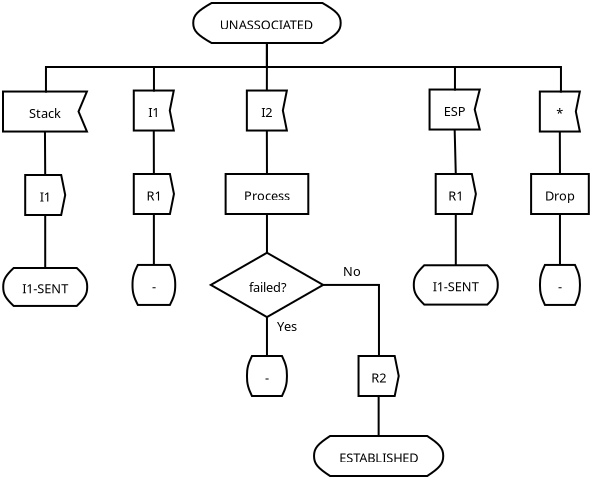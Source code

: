 <?xml version="1.0" encoding="UTF-8"?>
<dia:diagram xmlns:dia="http://www.lysator.liu.se/~alla/dia/"><dia:layer name="Background" visible="true"><dia:object type="SDL - State" version="0" id="O0"><dia:attribute name="obj_pos"><dia:point val="17.021,-14.325"/></dia:attribute><dia:attribute name="obj_bb"><dia:rectangle val="16.971,-14.375;24.329,-12.275"/></dia:attribute><dia:attribute name="elem_corner"><dia:point val="17.021,-14.325"/></dia:attribute><dia:attribute name="elem_width"><dia:real val="7.258"/></dia:attribute><dia:attribute name="elem_height"><dia:real val="2"/></dia:attribute><dia:attribute name="show_background"><dia:boolean val="true"/></dia:attribute><dia:attribute name="flip_horizontal"><dia:boolean val="true"/></dia:attribute><dia:attribute name="flip_vertical"><dia:boolean val="true"/></dia:attribute><dia:attribute name="padding"><dia:real val="0.354"/></dia:attribute><dia:attribute name="text"><dia:composite type="text"><dia:attribute name="string"><dia:string>#UNASSOCIATED#</dia:string></dia:attribute><dia:attribute name="font"><dia:font family="sans" style="0" name="Courier"/></dia:attribute><dia:attribute name="height"><dia:real val="0.8"/></dia:attribute><dia:attribute name="pos"><dia:point val="20.65,-13.075"/></dia:attribute><dia:attribute name="color"><dia:color val="#000000"/></dia:attribute><dia:attribute name="alignment"><dia:enum val="1"/></dia:attribute></dia:composite></dia:attribute></dia:object><dia:object type="SDL - Receive" version="0" id="O1"><dia:attribute name="obj_pos"><dia:point val="13.991,-9.95"/></dia:attribute><dia:attribute name="obj_bb"><dia:rectangle val="13.941,-10;16.052,-7.9"/></dia:attribute><dia:attribute name="elem_corner"><dia:point val="13.991,-9.95"/></dia:attribute><dia:attribute name="elem_width"><dia:real val="2"/></dia:attribute><dia:attribute name="elem_height"><dia:real val="2"/></dia:attribute><dia:attribute name="show_background"><dia:boolean val="true"/></dia:attribute><dia:attribute name="flip_horizontal"><dia:boolean val="false"/></dia:attribute><dia:attribute name="flip_vertical"><dia:boolean val="false"/></dia:attribute><dia:attribute name="padding"><dia:real val="0.354"/></dia:attribute><dia:attribute name="text"><dia:composite type="text"><dia:attribute name="string"><dia:string>#I1#</dia:string></dia:attribute><dia:attribute name="font"><dia:font family="sans" style="0" name="Courier"/></dia:attribute><dia:attribute name="height"><dia:real val="0.8"/></dia:attribute><dia:attribute name="pos"><dia:point val="14.991,-8.7"/></dia:attribute><dia:attribute name="color"><dia:color val="#000000"/></dia:attribute><dia:attribute name="alignment"><dia:enum val="1"/></dia:attribute></dia:composite></dia:attribute></dia:object><dia:object type="SDL - Receive" version="0" id="O2"><dia:attribute name="obj_pos"><dia:point val="19.645,-9.95"/></dia:attribute><dia:attribute name="obj_bb"><dia:rectangle val="19.595,-10;21.706,-7.9"/></dia:attribute><dia:attribute name="elem_corner"><dia:point val="19.645,-9.95"/></dia:attribute><dia:attribute name="elem_width"><dia:real val="2"/></dia:attribute><dia:attribute name="elem_height"><dia:real val="2"/></dia:attribute><dia:attribute name="show_background"><dia:boolean val="true"/></dia:attribute><dia:attribute name="flip_horizontal"><dia:boolean val="false"/></dia:attribute><dia:attribute name="flip_vertical"><dia:boolean val="false"/></dia:attribute><dia:attribute name="padding"><dia:real val="0.354"/></dia:attribute><dia:attribute name="text"><dia:composite type="text"><dia:attribute name="string"><dia:string>#I2#</dia:string></dia:attribute><dia:attribute name="font"><dia:font family="sans" style="0" name="Courier"/></dia:attribute><dia:attribute name="height"><dia:real val="0.8"/></dia:attribute><dia:attribute name="pos"><dia:point val="20.645,-8.7"/></dia:attribute><dia:attribute name="color"><dia:color val="#000000"/></dia:attribute><dia:attribute name="alignment"><dia:enum val="1"/></dia:attribute></dia:composite></dia:attribute></dia:object><dia:object type="SDL - Receive" version="0" id="O3"><dia:attribute name="obj_pos"><dia:point val="28.78,-10"/></dia:attribute><dia:attribute name="obj_bb"><dia:rectangle val="28.73,-10.05;31.353,-7.95"/></dia:attribute><dia:attribute name="elem_corner"><dia:point val="28.78,-10"/></dia:attribute><dia:attribute name="elem_width"><dia:real val="2.509"/></dia:attribute><dia:attribute name="elem_height"><dia:real val="2"/></dia:attribute><dia:attribute name="show_background"><dia:boolean val="true"/></dia:attribute><dia:attribute name="flip_horizontal"><dia:boolean val="false"/></dia:attribute><dia:attribute name="flip_vertical"><dia:boolean val="false"/></dia:attribute><dia:attribute name="padding"><dia:real val="0.354"/></dia:attribute><dia:attribute name="text"><dia:composite type="text"><dia:attribute name="string"><dia:string>#ESP#</dia:string></dia:attribute><dia:attribute name="font"><dia:font family="sans" style="0" name="Courier"/></dia:attribute><dia:attribute name="height"><dia:real val="0.8"/></dia:attribute><dia:attribute name="pos"><dia:point val="30.035,-8.75"/></dia:attribute><dia:attribute name="color"><dia:color val="#000000"/></dia:attribute><dia:attribute name="alignment"><dia:enum val="1"/></dia:attribute></dia:composite></dia:attribute></dia:object><dia:object type="SDL - Receive" version="0" id="O4"><dia:attribute name="obj_pos"><dia:point val="34.294,-9.9"/></dia:attribute><dia:attribute name="obj_bb"><dia:rectangle val="34.245,-9.95;36.355,-7.85"/></dia:attribute><dia:attribute name="elem_corner"><dia:point val="34.294,-9.9"/></dia:attribute><dia:attribute name="elem_width"><dia:real val="2"/></dia:attribute><dia:attribute name="elem_height"><dia:real val="2"/></dia:attribute><dia:attribute name="show_background"><dia:boolean val="true"/></dia:attribute><dia:attribute name="flip_horizontal"><dia:boolean val="false"/></dia:attribute><dia:attribute name="flip_vertical"><dia:boolean val="false"/></dia:attribute><dia:attribute name="padding"><dia:real val="0.354"/></dia:attribute><dia:attribute name="text"><dia:composite type="text"><dia:attribute name="string"><dia:string>#*#</dia:string></dia:attribute><dia:attribute name="font"><dia:font family="sans" style="0" name="Courier"/></dia:attribute><dia:attribute name="height"><dia:real val="0.8"/></dia:attribute><dia:attribute name="pos"><dia:point val="35.294,-8.65"/></dia:attribute><dia:attribute name="color"><dia:color val="#000000"/></dia:attribute><dia:attribute name="alignment"><dia:enum val="1"/></dia:attribute></dia:composite></dia:attribute></dia:object><dia:object type="SDL - Receive" version="0" id="O5"><dia:attribute name="obj_pos"><dia:point val="7.452,-9.9"/></dia:attribute><dia:attribute name="obj_bb"><dia:rectangle val="7.402,-9.95;11.723,-7.85"/></dia:attribute><dia:attribute name="elem_corner"><dia:point val="7.452,-9.9"/></dia:attribute><dia:attribute name="elem_width"><dia:real val="4.196"/></dia:attribute><dia:attribute name="elem_height"><dia:real val="2"/></dia:attribute><dia:attribute name="show_background"><dia:boolean val="true"/></dia:attribute><dia:attribute name="flip_horizontal"><dia:boolean val="false"/></dia:attribute><dia:attribute name="flip_vertical"><dia:boolean val="false"/></dia:attribute><dia:attribute name="padding"><dia:real val="0.354"/></dia:attribute><dia:attribute name="text"><dia:composite type="text"><dia:attribute name="string"><dia:string>#Stack#</dia:string></dia:attribute><dia:attribute name="font"><dia:font family="sans" style="0" name="Courier"/></dia:attribute><dia:attribute name="height"><dia:real val="0.8"/></dia:attribute><dia:attribute name="pos"><dia:point val="9.55,-8.65"/></dia:attribute><dia:attribute name="color"><dia:color val="#000000"/></dia:attribute><dia:attribute name="alignment"><dia:enum val="1"/></dia:attribute></dia:composite></dia:attribute></dia:object><dia:object type="SDL - Send" version="0" id="O6"><dia:attribute name="obj_pos"><dia:point val="8.562,-5.725"/></dia:attribute><dia:attribute name="obj_bb"><dia:rectangle val="8.512,-5.775;10.613,-3.675"/></dia:attribute><dia:attribute name="elem_corner"><dia:point val="8.562,-5.725"/></dia:attribute><dia:attribute name="elem_width"><dia:real val="2"/></dia:attribute><dia:attribute name="elem_height"><dia:real val="2"/></dia:attribute><dia:attribute name="show_background"><dia:boolean val="true"/></dia:attribute><dia:attribute name="flip_horizontal"><dia:boolean val="false"/></dia:attribute><dia:attribute name="flip_vertical"><dia:boolean val="false"/></dia:attribute><dia:attribute name="padding"><dia:real val="0.354"/></dia:attribute><dia:attribute name="text"><dia:composite type="text"><dia:attribute name="string"><dia:string>#I1#</dia:string></dia:attribute><dia:attribute name="font"><dia:font family="sans" style="0" name="Courier"/></dia:attribute><dia:attribute name="height"><dia:real val="0.8"/></dia:attribute><dia:attribute name="pos"><dia:point val="9.562,-4.475"/></dia:attribute><dia:attribute name="color"><dia:color val="#000000"/></dia:attribute><dia:attribute name="alignment"><dia:enum val="1"/></dia:attribute></dia:composite></dia:attribute></dia:object><dia:object type="SDL - State" version="0" id="O7"><dia:attribute name="obj_pos"><dia:point val="7.463,-1.075"/></dia:attribute><dia:attribute name="obj_bb"><dia:rectangle val="7.413,-1.125;11.712,0.871"/></dia:attribute><dia:attribute name="elem_corner"><dia:point val="7.463,-1.075"/></dia:attribute><dia:attribute name="elem_width"><dia:real val="4.199"/></dia:attribute><dia:attribute name="elem_height"><dia:real val="1.896"/></dia:attribute><dia:attribute name="show_background"><dia:boolean val="true"/></dia:attribute><dia:attribute name="flip_horizontal"><dia:boolean val="false"/></dia:attribute><dia:attribute name="flip_vertical"><dia:boolean val="false"/></dia:attribute><dia:attribute name="padding"><dia:real val="0.354"/></dia:attribute><dia:attribute name="text"><dia:composite type="text"><dia:attribute name="string"><dia:string>#I1-SENT#</dia:string></dia:attribute><dia:attribute name="font"><dia:font family="sans" style="0" name="Courier"/></dia:attribute><dia:attribute name="height"><dia:real val="0.8"/></dia:attribute><dia:attribute name="pos"><dia:point val="9.563,0.123"/></dia:attribute><dia:attribute name="color"><dia:color val="#000000"/></dia:attribute><dia:attribute name="alignment"><dia:enum val="1"/></dia:attribute></dia:composite></dia:attribute></dia:object><dia:object type="SDL - Task" version="0" id="O8"><dia:attribute name="obj_pos"><dia:point val="18.583,-5.775"/></dia:attribute><dia:attribute name="obj_bb"><dia:rectangle val="18.533,-5.825;22.767,-3.725"/></dia:attribute><dia:attribute name="elem_corner"><dia:point val="18.583,-5.775"/></dia:attribute><dia:attribute name="elem_width"><dia:real val="4.134"/></dia:attribute><dia:attribute name="elem_height"><dia:real val="2"/></dia:attribute><dia:attribute name="show_background"><dia:boolean val="true"/></dia:attribute><dia:attribute name="flip_horizontal"><dia:boolean val="false"/></dia:attribute><dia:attribute name="flip_vertical"><dia:boolean val="false"/></dia:attribute><dia:attribute name="padding"><dia:real val="0.354"/></dia:attribute><dia:attribute name="text"><dia:composite type="text"><dia:attribute name="string"><dia:string>#Process#</dia:string></dia:attribute><dia:attribute name="font"><dia:font family="sans" style="0" name="Courier"/></dia:attribute><dia:attribute name="height"><dia:real val="0.8"/></dia:attribute><dia:attribute name="pos"><dia:point val="20.65,-4.525"/></dia:attribute><dia:attribute name="color"><dia:color val="#000000"/></dia:attribute><dia:attribute name="alignment"><dia:enum val="1"/></dia:attribute></dia:composite></dia:attribute></dia:object><dia:object type="SDL - Decision" version="0" id="O9"><dia:attribute name="obj_pos"><dia:point val="17.843,-1.836"/></dia:attribute><dia:attribute name="obj_bb"><dia:rectangle val="17.742,-1.894;23.558,1.436"/></dia:attribute><dia:attribute name="elem_corner"><dia:point val="17.843,-1.836"/></dia:attribute><dia:attribute name="elem_width"><dia:real val="5.614"/></dia:attribute><dia:attribute name="elem_height"><dia:real val="3.214"/></dia:attribute><dia:attribute name="show_background"><dia:boolean val="true"/></dia:attribute><dia:attribute name="flip_horizontal"><dia:boolean val="false"/></dia:attribute><dia:attribute name="flip_vertical"><dia:boolean val="false"/></dia:attribute><dia:attribute name="padding"><dia:real val="0.354"/></dia:attribute><dia:attribute name="text"><dia:composite type="text"><dia:attribute name="string"><dia:string>#failed?#</dia:string></dia:attribute><dia:attribute name="font"><dia:font family="sans" style="0" name="Courier"/></dia:attribute><dia:attribute name="height"><dia:real val="0.8"/></dia:attribute><dia:attribute name="pos"><dia:point val="20.706,0.053"/></dia:attribute><dia:attribute name="color"><dia:color val="#000000"/></dia:attribute><dia:attribute name="alignment"><dia:enum val="1"/></dia:attribute></dia:composite></dia:attribute></dia:object><dia:object type="SDL - State" version="0" id="O10"><dia:attribute name="obj_pos"><dia:point val="19.65,3.325"/></dia:attribute><dia:attribute name="obj_bb"><dia:rectangle val="19.6,3.275;21.7,5.375"/></dia:attribute><dia:attribute name="elem_corner"><dia:point val="19.65,3.325"/></dia:attribute><dia:attribute name="elem_width"><dia:real val="2"/></dia:attribute><dia:attribute name="elem_height"><dia:real val="2"/></dia:attribute><dia:attribute name="show_background"><dia:boolean val="true"/></dia:attribute><dia:attribute name="flip_horizontal"><dia:boolean val="false"/></dia:attribute><dia:attribute name="flip_vertical"><dia:boolean val="false"/></dia:attribute><dia:attribute name="padding"><dia:real val="0.354"/></dia:attribute><dia:attribute name="text"><dia:composite type="text"><dia:attribute name="string"><dia:string>#-#</dia:string></dia:attribute><dia:attribute name="font"><dia:font family="sans" style="0" name="Courier"/></dia:attribute><dia:attribute name="height"><dia:real val="0.8"/></dia:attribute><dia:attribute name="pos"><dia:point val="20.65,4.575"/></dia:attribute><dia:attribute name="color"><dia:color val="#000000"/></dia:attribute><dia:attribute name="alignment"><dia:enum val="1"/></dia:attribute></dia:composite></dia:attribute></dia:object><dia:object type="SDL - Send" version="0" id="O11"><dia:attribute name="obj_pos"><dia:point val="13.991,-5.775"/></dia:attribute><dia:attribute name="obj_bb"><dia:rectangle val="13.941,-5.825;16.051,-3.725"/></dia:attribute><dia:attribute name="elem_corner"><dia:point val="13.991,-5.775"/></dia:attribute><dia:attribute name="elem_width"><dia:real val="2.009"/></dia:attribute><dia:attribute name="elem_height"><dia:real val="2"/></dia:attribute><dia:attribute name="show_background"><dia:boolean val="true"/></dia:attribute><dia:attribute name="flip_horizontal"><dia:boolean val="false"/></dia:attribute><dia:attribute name="flip_vertical"><dia:boolean val="false"/></dia:attribute><dia:attribute name="padding"><dia:real val="0.354"/></dia:attribute><dia:attribute name="text"><dia:composite type="text"><dia:attribute name="string"><dia:string>#R1#</dia:string></dia:attribute><dia:attribute name="font"><dia:font family="sans" style="0" name="Courier"/></dia:attribute><dia:attribute name="height"><dia:real val="0.8"/></dia:attribute><dia:attribute name="pos"><dia:point val="14.996,-4.525"/></dia:attribute><dia:attribute name="color"><dia:color val="#000000"/></dia:attribute><dia:attribute name="alignment"><dia:enum val="1"/></dia:attribute></dia:composite></dia:attribute></dia:object><dia:object type="SDL - State" version="0" id="O12"><dia:attribute name="obj_pos"><dia:point val="13.927,-1.229"/></dia:attribute><dia:attribute name="obj_bb"><dia:rectangle val="13.877,-1.279;16.115,0.821"/></dia:attribute><dia:attribute name="elem_corner"><dia:point val="13.927,-1.229"/></dia:attribute><dia:attribute name="elem_width"><dia:real val="2.137"/></dia:attribute><dia:attribute name="elem_height"><dia:real val="2"/></dia:attribute><dia:attribute name="show_background"><dia:boolean val="true"/></dia:attribute><dia:attribute name="flip_horizontal"><dia:boolean val="false"/></dia:attribute><dia:attribute name="flip_vertical"><dia:boolean val="false"/></dia:attribute><dia:attribute name="padding"><dia:real val="0.354"/></dia:attribute><dia:attribute name="text"><dia:composite type="text"><dia:attribute name="string"><dia:string>#-#</dia:string></dia:attribute><dia:attribute name="font"><dia:font family="sans" style="0" name="Courier"/></dia:attribute><dia:attribute name="height"><dia:real val="0.8"/></dia:attribute><dia:attribute name="pos"><dia:point val="14.996,0.021"/></dia:attribute><dia:attribute name="color"><dia:color val="#000000"/></dia:attribute><dia:attribute name="alignment"><dia:enum val="1"/></dia:attribute></dia:composite></dia:attribute></dia:object><dia:object type="SDL - Send" version="0" id="O13"><dia:attribute name="obj_pos"><dia:point val="29.087,-5.775"/></dia:attribute><dia:attribute name="obj_bb"><dia:rectangle val="29.037,-5.825;31.147,-3.725"/></dia:attribute><dia:attribute name="elem_corner"><dia:point val="29.087,-5.775"/></dia:attribute><dia:attribute name="elem_width"><dia:real val="2.009"/></dia:attribute><dia:attribute name="elem_height"><dia:real val="2"/></dia:attribute><dia:attribute name="show_background"><dia:boolean val="true"/></dia:attribute><dia:attribute name="flip_horizontal"><dia:boolean val="false"/></dia:attribute><dia:attribute name="flip_vertical"><dia:boolean val="false"/></dia:attribute><dia:attribute name="padding"><dia:real val="0.354"/></dia:attribute><dia:attribute name="text"><dia:composite type="text"><dia:attribute name="string"><dia:string>#R1#</dia:string></dia:attribute><dia:attribute name="font"><dia:font family="sans" style="0" name="Courier"/></dia:attribute><dia:attribute name="height"><dia:real val="0.8"/></dia:attribute><dia:attribute name="pos"><dia:point val="30.091,-4.525"/></dia:attribute><dia:attribute name="color"><dia:color val="#000000"/></dia:attribute><dia:attribute name="alignment"><dia:enum val="1"/></dia:attribute></dia:composite></dia:attribute></dia:object><dia:object type="SDL - State" version="0" id="O14"><dia:attribute name="obj_pos"><dia:point val="27.992,-1.211"/></dia:attribute><dia:attribute name="obj_bb"><dia:rectangle val="27.942,-1.261;32.241,0.804"/></dia:attribute><dia:attribute name="elem_corner"><dia:point val="27.992,-1.211"/></dia:attribute><dia:attribute name="elem_width"><dia:real val="4.199"/></dia:attribute><dia:attribute name="elem_height"><dia:real val="1.965"/></dia:attribute><dia:attribute name="show_background"><dia:boolean val="true"/></dia:attribute><dia:attribute name="flip_horizontal"><dia:boolean val="false"/></dia:attribute><dia:attribute name="flip_vertical"><dia:boolean val="false"/></dia:attribute><dia:attribute name="padding"><dia:real val="0.354"/></dia:attribute><dia:attribute name="text"><dia:composite type="text"><dia:attribute name="string"><dia:string>#I1-SENT#</dia:string></dia:attribute><dia:attribute name="font"><dia:font family="sans" style="0" name="Courier"/></dia:attribute><dia:attribute name="height"><dia:real val="0.8"/></dia:attribute><dia:attribute name="pos"><dia:point val="30.092,0.021"/></dia:attribute><dia:attribute name="color"><dia:color val="#000000"/></dia:attribute><dia:attribute name="alignment"><dia:enum val="1"/></dia:attribute></dia:composite></dia:attribute></dia:object><dia:object type="SDL - Task" version="0" id="O15"><dia:attribute name="obj_pos"><dia:point val="33.858,-5.775"/></dia:attribute><dia:attribute name="obj_bb"><dia:rectangle val="33.808,-5.825;36.792,-3.725"/></dia:attribute><dia:attribute name="elem_corner"><dia:point val="33.858,-5.775"/></dia:attribute><dia:attribute name="elem_width"><dia:real val="2.884"/></dia:attribute><dia:attribute name="elem_height"><dia:real val="2"/></dia:attribute><dia:attribute name="show_background"><dia:boolean val="true"/></dia:attribute><dia:attribute name="flip_horizontal"><dia:boolean val="false"/></dia:attribute><dia:attribute name="flip_vertical"><dia:boolean val="false"/></dia:attribute><dia:attribute name="padding"><dia:real val="0.354"/></dia:attribute><dia:attribute name="text"><dia:composite type="text"><dia:attribute name="string"><dia:string>#Drop#</dia:string></dia:attribute><dia:attribute name="font"><dia:font family="sans" style="0" name="Courier"/></dia:attribute><dia:attribute name="height"><dia:real val="0.8"/></dia:attribute><dia:attribute name="pos"><dia:point val="35.3,-4.525"/></dia:attribute><dia:attribute name="color"><dia:color val="#000000"/></dia:attribute><dia:attribute name="alignment"><dia:enum val="1"/></dia:attribute></dia:composite></dia:attribute></dia:object><dia:object type="SDL - State" version="0" id="O16"><dia:attribute name="obj_pos"><dia:point val="34.3,-1.229"/></dia:attribute><dia:attribute name="obj_bb"><dia:rectangle val="34.25,-1.279;36.35,0.821"/></dia:attribute><dia:attribute name="elem_corner"><dia:point val="34.3,-1.229"/></dia:attribute><dia:attribute name="elem_width"><dia:real val="2"/></dia:attribute><dia:attribute name="elem_height"><dia:real val="2"/></dia:attribute><dia:attribute name="show_background"><dia:boolean val="true"/></dia:attribute><dia:attribute name="flip_horizontal"><dia:boolean val="false"/></dia:attribute><dia:attribute name="flip_vertical"><dia:boolean val="false"/></dia:attribute><dia:attribute name="padding"><dia:real val="0.354"/></dia:attribute><dia:attribute name="text"><dia:composite type="text"><dia:attribute name="string"><dia:string>#-#</dia:string></dia:attribute><dia:attribute name="font"><dia:font family="sans" style="0" name="Courier"/></dia:attribute><dia:attribute name="height"><dia:real val="0.8"/></dia:attribute><dia:attribute name="pos"><dia:point val="35.3,0.021"/></dia:attribute><dia:attribute name="color"><dia:color val="#000000"/></dia:attribute><dia:attribute name="alignment"><dia:enum val="1"/></dia:attribute></dia:composite></dia:attribute></dia:object><dia:object type="Standard - Line" version="0" id="O17"><dia:attribute name="obj_pos"><dia:point val="9.55,-7.9"/></dia:attribute><dia:attribute name="obj_bb"><dia:rectangle val="9.5,-7.95;9.612,-5.675"/></dia:attribute><dia:attribute name="conn_endpoints"><dia:point val="9.55,-7.9"/><dia:point val="9.562,-5.725"/></dia:attribute><dia:attribute name="numcp"><dia:int val="1"/></dia:attribute><dia:connections><dia:connection handle="0" to="O5" connection="1"/><dia:connection handle="1" to="O6" connection="0"/></dia:connections></dia:object><dia:object type="Standard - Line" version="0" id="O18"><dia:attribute name="obj_pos"><dia:point val="9.562,-3.725"/></dia:attribute><dia:attribute name="obj_bb"><dia:rectangle val="9.512,-3.775;9.613,-1.025"/></dia:attribute><dia:attribute name="conn_endpoints"><dia:point val="9.562,-3.725"/><dia:point val="9.563,-1.075"/></dia:attribute><dia:attribute name="numcp"><dia:int val="1"/></dia:attribute><dia:connections><dia:connection handle="0" to="O6" connection="1"/><dia:connection handle="1" to="O7" connection="0"/></dia:connections></dia:object><dia:object type="Standard - Line" version="0" id="O19"><dia:attribute name="obj_pos"><dia:point val="14.991,-7.95"/></dia:attribute><dia:attribute name="obj_bb"><dia:rectangle val="14.941,-8.0;15.046,-5.725"/></dia:attribute><dia:attribute name="conn_endpoints"><dia:point val="14.991,-7.95"/><dia:point val="14.996,-5.775"/></dia:attribute><dia:attribute name="numcp"><dia:int val="1"/></dia:attribute><dia:connections><dia:connection handle="0" to="O1" connection="1"/><dia:connection handle="1" to="O11" connection="0"/></dia:connections></dia:object><dia:object type="Standard - Line" version="0" id="O20"><dia:attribute name="obj_pos"><dia:point val="14.996,-3.775"/></dia:attribute><dia:attribute name="obj_bb"><dia:rectangle val="14.946,-3.825;15.046,-1.179"/></dia:attribute><dia:attribute name="conn_endpoints"><dia:point val="14.996,-3.775"/><dia:point val="14.996,-1.229"/></dia:attribute><dia:attribute name="numcp"><dia:int val="1"/></dia:attribute><dia:connections><dia:connection handle="0" to="O11" connection="1"/><dia:connection handle="1" to="O12" connection="0"/></dia:connections></dia:object><dia:object type="Standard - Line" version="0" id="O21"><dia:attribute name="obj_pos"><dia:point val="30.035,-8"/></dia:attribute><dia:attribute name="obj_bb"><dia:rectangle val="29.983,-8.051;30.142,-5.724"/></dia:attribute><dia:attribute name="conn_endpoints"><dia:point val="30.035,-8"/><dia:point val="30.091,-5.775"/></dia:attribute><dia:attribute name="numcp"><dia:int val="1"/></dia:attribute><dia:connections><dia:connection handle="0" to="O3" connection="1"/><dia:connection handle="1" to="O13" connection="0"/></dia:connections></dia:object><dia:object type="Standard - Line" version="0" id="O22"><dia:attribute name="obj_pos"><dia:point val="30.091,-3.775"/></dia:attribute><dia:attribute name="obj_bb"><dia:rectangle val="30.041,-3.825;30.142,-1.161"/></dia:attribute><dia:attribute name="conn_endpoints"><dia:point val="30.091,-3.775"/><dia:point val="30.092,-1.211"/></dia:attribute><dia:attribute name="numcp"><dia:int val="1"/></dia:attribute><dia:connections><dia:connection handle="0" to="O13" connection="1"/><dia:connection handle="1" to="O14" connection="0"/></dia:connections></dia:object><dia:object type="Standard - Line" version="0" id="O23"><dia:attribute name="obj_pos"><dia:point val="35.294,-7.9"/></dia:attribute><dia:attribute name="obj_bb"><dia:rectangle val="35.244,-7.95;35.35,-5.725"/></dia:attribute><dia:attribute name="conn_endpoints"><dia:point val="35.294,-7.9"/><dia:point val="35.3,-5.775"/></dia:attribute><dia:attribute name="numcp"><dia:int val="1"/></dia:attribute><dia:connections><dia:connection handle="0" to="O4" connection="1"/><dia:connection handle="1" to="O15" connection="0"/></dia:connections></dia:object><dia:object type="Standard - Line" version="0" id="O24"><dia:attribute name="obj_pos"><dia:point val="35.3,-3.775"/></dia:attribute><dia:attribute name="obj_bb"><dia:rectangle val="35.25,-3.825;35.35,-1.179"/></dia:attribute><dia:attribute name="conn_endpoints"><dia:point val="35.3,-3.775"/><dia:point val="35.3,-1.229"/></dia:attribute><dia:attribute name="numcp"><dia:int val="1"/></dia:attribute><dia:connections><dia:connection handle="0" to="O15" connection="1"/><dia:connection handle="1" to="O16" connection="0"/></dia:connections></dia:object><dia:object type="Standard - Line" version="0" id="O25"><dia:attribute name="obj_pos"><dia:point val="20.645,-7.95"/></dia:attribute><dia:attribute name="obj_bb"><dia:rectangle val="20.594,-8.0;20.7,-5.725"/></dia:attribute><dia:attribute name="conn_endpoints"><dia:point val="20.645,-7.95"/><dia:point val="20.65,-5.775"/></dia:attribute><dia:attribute name="numcp"><dia:int val="1"/></dia:attribute><dia:connections><dia:connection handle="0" to="O2" connection="1"/><dia:connection handle="1" to="O8" connection="0"/></dia:connections></dia:object><dia:object type="Standard - Line" version="0" id="O26"><dia:attribute name="obj_pos"><dia:point val="20.65,-3.775"/></dia:attribute><dia:attribute name="obj_bb"><dia:rectangle val="20.6,-3.825;20.7,-1.786"/></dia:attribute><dia:attribute name="conn_endpoints"><dia:point val="20.65,-3.775"/><dia:point val="20.65,-1.836"/></dia:attribute><dia:attribute name="numcp"><dia:int val="1"/></dia:attribute><dia:connections><dia:connection handle="0" to="O8" connection="1"/><dia:connection handle="1" to="O9" connection="0"/></dia:connections></dia:object><dia:object type="Standard - Line" version="0" id="O27"><dia:attribute name="obj_pos"><dia:point val="20.65,1.378"/></dia:attribute><dia:attribute name="obj_bb"><dia:rectangle val="20.6,1.328;20.7,3.375"/></dia:attribute><dia:attribute name="conn_endpoints"><dia:point val="20.65,1.378"/><dia:point val="20.65,3.325"/></dia:attribute><dia:attribute name="numcp"><dia:int val="1"/></dia:attribute><dia:connections><dia:connection handle="0" to="O9" connection="1"/><dia:connection handle="1" to="O10" connection="0"/></dia:connections></dia:object><dia:object type="SDL - Send" version="0" id="O28"><dia:attribute name="obj_pos"><dia:point val="25.229,3.325"/></dia:attribute><dia:attribute name="obj_bb"><dia:rectangle val="25.179,3.275;27.289,5.375"/></dia:attribute><dia:attribute name="elem_corner"><dia:point val="25.229,3.325"/></dia:attribute><dia:attribute name="elem_width"><dia:real val="2.009"/></dia:attribute><dia:attribute name="elem_height"><dia:real val="2"/></dia:attribute><dia:attribute name="show_background"><dia:boolean val="true"/></dia:attribute><dia:attribute name="flip_horizontal"><dia:boolean val="false"/></dia:attribute><dia:attribute name="flip_vertical"><dia:boolean val="false"/></dia:attribute><dia:attribute name="padding"><dia:real val="0.354"/></dia:attribute><dia:attribute name="text"><dia:composite type="text"><dia:attribute name="string"><dia:string>#R2#</dia:string></dia:attribute><dia:attribute name="font"><dia:font family="sans" style="0" name="Courier"/></dia:attribute><dia:attribute name="height"><dia:real val="0.8"/></dia:attribute><dia:attribute name="pos"><dia:point val="26.234,4.575"/></dia:attribute><dia:attribute name="color"><dia:color val="#000000"/></dia:attribute><dia:attribute name="alignment"><dia:enum val="1"/></dia:attribute></dia:composite></dia:attribute></dia:object><dia:object type="SDL - State" version="0" id="O29"><dia:attribute name="obj_pos"><dia:point val="23.004,7.325"/></dia:attribute><dia:attribute name="obj_bb"><dia:rectangle val="22.954,7.275;29.514,9.375"/></dia:attribute><dia:attribute name="elem_corner"><dia:point val="23.004,7.325"/></dia:attribute><dia:attribute name="elem_width"><dia:real val="6.46"/></dia:attribute><dia:attribute name="elem_height"><dia:real val="2"/></dia:attribute><dia:attribute name="show_background"><dia:boolean val="true"/></dia:attribute><dia:attribute name="flip_horizontal"><dia:boolean val="false"/></dia:attribute><dia:attribute name="flip_vertical"><dia:boolean val="false"/></dia:attribute><dia:attribute name="padding"><dia:real val="0.354"/></dia:attribute><dia:attribute name="text"><dia:composite type="text"><dia:attribute name="string"><dia:string>#ESTABLISHED#</dia:string></dia:attribute><dia:attribute name="font"><dia:font family="sans" style="0" name="Courier"/></dia:attribute><dia:attribute name="height"><dia:real val="0.8"/></dia:attribute><dia:attribute name="pos"><dia:point val="26.234,8.575"/></dia:attribute><dia:attribute name="color"><dia:color val="#000000"/></dia:attribute><dia:attribute name="alignment"><dia:enum val="1"/></dia:attribute></dia:composite></dia:attribute></dia:object><dia:object type="Standard - ZigZagLine" version="0" id="O30"><dia:attribute name="obj_pos"><dia:point val="23.457,-0.229"/></dia:attribute><dia:attribute name="obj_bb"><dia:rectangle val="23.407,-0.279;26.3,3.375"/></dia:attribute><dia:attribute name="orth_points"><dia:point val="23.457,-0.229"/><dia:point val="26.25,-0.229"/><dia:point val="26.25,3.325"/><dia:point val="26.234,3.325"/></dia:attribute><dia:attribute name="orth_orient"><dia:enum val="0"/><dia:enum val="1"/><dia:enum val="0"/></dia:attribute><dia:connections><dia:connection handle="0" to="O9" connection="2"/><dia:connection handle="1" to="O28" connection="0"/></dia:connections></dia:object><dia:object type="Standard - Line" version="0" id="O31"><dia:attribute name="obj_pos"><dia:point val="26.234,5.325"/></dia:attribute><dia:attribute name="obj_bb"><dia:rectangle val="26.184,5.275;26.284,7.375"/></dia:attribute><dia:attribute name="conn_endpoints"><dia:point val="26.234,5.325"/><dia:point val="26.234,7.325"/></dia:attribute><dia:attribute name="numcp"><dia:int val="1"/></dia:attribute><dia:connections><dia:connection handle="0" to="O28" connection="1"/><dia:connection handle="1" to="O29" connection="0"/></dia:connections></dia:object><dia:object type="Standard - Text" version="0" id="O32"><dia:attribute name="obj_pos"><dia:point val="24.449,-0.675"/></dia:attribute><dia:attribute name="obj_bb"><dia:rectangle val="24.449,-1.325;25.299,-0.325"/></dia:attribute><dia:attribute name="text"><dia:composite type="text"><dia:attribute name="string"><dia:string>#No#</dia:string></dia:attribute><dia:attribute name="font"><dia:font family="sans" style="0" name="Courier"/></dia:attribute><dia:attribute name="height"><dia:real val="0.8"/></dia:attribute><dia:attribute name="pos"><dia:point val="24.449,-0.675"/></dia:attribute><dia:attribute name="color"><dia:color val="#000000"/></dia:attribute><dia:attribute name="alignment"><dia:enum val="0"/></dia:attribute></dia:composite></dia:attribute></dia:object><dia:object type="Standard - Text" version="0" id="O33"><dia:attribute name="obj_pos"><dia:point val="21.15,2.075"/></dia:attribute><dia:attribute name="obj_bb"><dia:rectangle val="21.15,1.425;22.15,2.425"/></dia:attribute><dia:attribute name="text"><dia:composite type="text"><dia:attribute name="string"><dia:string>#Yes#</dia:string></dia:attribute><dia:attribute name="font"><dia:font family="sans" style="0" name="Courier"/></dia:attribute><dia:attribute name="height"><dia:real val="0.8"/></dia:attribute><dia:attribute name="pos"><dia:point val="21.15,2.075"/></dia:attribute><dia:attribute name="color"><dia:color val="#000000"/></dia:attribute><dia:attribute name="alignment"><dia:enum val="0"/></dia:attribute></dia:composite></dia:attribute></dia:object><dia:object type="Standard - ZigZagLine" version="0" id="O34"><dia:attribute name="obj_pos"><dia:point val="20.65,-12.325"/></dia:attribute><dia:attribute name="obj_bb"><dia:rectangle val="9.5,-12.375;20.7,-9.85"/></dia:attribute><dia:attribute name="orth_points"><dia:point val="20.65,-12.325"/><dia:point val="20.65,-11.125"/><dia:point val="9.6,-11.125"/><dia:point val="9.6,-9.9"/><dia:point val="9.55,-9.9"/></dia:attribute><dia:attribute name="orth_orient"><dia:enum val="1"/><dia:enum val="0"/><dia:enum val="1"/><dia:enum val="0"/></dia:attribute><dia:connections><dia:connection handle="0" to="O0" connection="0"/><dia:connection handle="1" to="O5" connection="0"/></dia:connections></dia:object><dia:object type="Standard - ZigZagLine" version="0" id="O35"><dia:attribute name="obj_pos"><dia:point val="20.65,-12.325"/></dia:attribute><dia:attribute name="obj_bb"><dia:rectangle val="14.941,-12.375;20.7,-9.9"/></dia:attribute><dia:attribute name="orth_points"><dia:point val="20.65,-12.325"/><dia:point val="20.65,-11.125"/><dia:point val="15,-11.125"/><dia:point val="15,-9.95"/><dia:point val="14.991,-9.95"/></dia:attribute><dia:attribute name="orth_orient"><dia:enum val="1"/><dia:enum val="0"/><dia:enum val="1"/><dia:enum val="0"/></dia:attribute><dia:connections><dia:connection handle="0" to="O0" connection="0"/><dia:connection handle="1" to="O1" connection="0"/></dia:connections></dia:object><dia:object type="Standard - Line" version="0" id="O36"><dia:attribute name="obj_pos"><dia:point val="20.65,-12.325"/></dia:attribute><dia:attribute name="obj_bb"><dia:rectangle val="20.594,-12.375;20.7,-9.9"/></dia:attribute><dia:attribute name="conn_endpoints"><dia:point val="20.65,-12.325"/><dia:point val="20.645,-9.95"/></dia:attribute><dia:attribute name="numcp"><dia:int val="1"/></dia:attribute><dia:connections><dia:connection handle="0" to="O0" connection="0"/><dia:connection handle="1" to="O2" connection="0"/></dia:connections></dia:object><dia:object type="Standard - ZigZagLine" version="0" id="O37"><dia:attribute name="obj_pos"><dia:point val="20.65,-12.325"/></dia:attribute><dia:attribute name="obj_bb"><dia:rectangle val="20.6,-12.375;30.1,-9.95"/></dia:attribute><dia:attribute name="orth_points"><dia:point val="20.65,-12.325"/><dia:point val="20.65,-11.125"/><dia:point val="30.05,-11.125"/><dia:point val="30.05,-10"/><dia:point val="30.035,-10"/></dia:attribute><dia:attribute name="orth_orient"><dia:enum val="1"/><dia:enum val="0"/><dia:enum val="1"/><dia:enum val="0"/></dia:attribute><dia:connections><dia:connection handle="0" to="O0" connection="0"/><dia:connection handle="1" to="O3" connection="0"/></dia:connections></dia:object><dia:object type="Standard - ZigZagLine" version="0" id="O38"><dia:attribute name="obj_pos"><dia:point val="20.65,-12.325"/></dia:attribute><dia:attribute name="obj_bb"><dia:rectangle val="20.6,-12.375;35.4,-9.85"/></dia:attribute><dia:attribute name="orth_points"><dia:point val="20.65,-12.325"/><dia:point val="20.65,-11.125"/><dia:point val="35.35,-11.125"/><dia:point val="35.35,-9.9"/><dia:point val="35.294,-9.9"/></dia:attribute><dia:attribute name="orth_orient"><dia:enum val="1"/><dia:enum val="0"/><dia:enum val="1"/><dia:enum val="0"/></dia:attribute><dia:connections><dia:connection handle="0" to="O0" connection="0"/><dia:connection handle="1" to="O4" connection="0"/></dia:connections></dia:object></dia:layer></dia:diagram>
